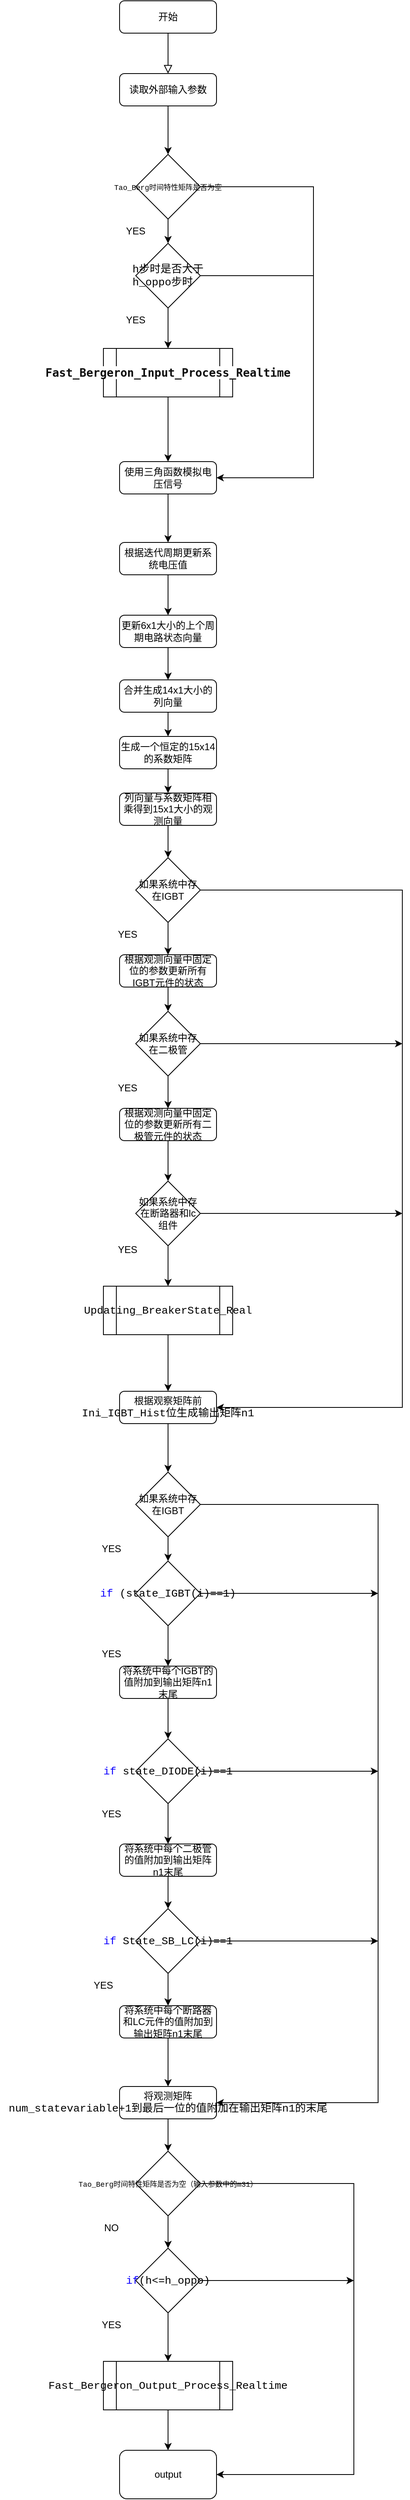 <mxfile version="24.2.0" type="github" pages="4">
  <diagram id="C5RBs43oDa-KdzZeNtuy" name="main">
    <mxGraphModel dx="1018" dy="604" grid="1" gridSize="10" guides="1" tooltips="1" connect="1" arrows="1" fold="1" page="1" pageScale="1" pageWidth="827" pageHeight="1169" math="0" shadow="0">
      <root>
        <mxCell id="WIyWlLk6GJQsqaUBKTNV-0" />
        <mxCell id="WIyWlLk6GJQsqaUBKTNV-1" parent="WIyWlLk6GJQsqaUBKTNV-0" />
        <mxCell id="WIyWlLk6GJQsqaUBKTNV-2" value="" style="rounded=0;html=1;jettySize=auto;orthogonalLoop=1;fontSize=11;endArrow=block;endFill=0;endSize=8;strokeWidth=1;shadow=0;labelBackgroundColor=none;edgeStyle=orthogonalEdgeStyle;" parent="WIyWlLk6GJQsqaUBKTNV-1" source="WIyWlLk6GJQsqaUBKTNV-3" edge="1">
          <mxGeometry relative="1" as="geometry">
            <mxPoint x="220" y="170" as="targetPoint" />
          </mxGeometry>
        </mxCell>
        <mxCell id="WIyWlLk6GJQsqaUBKTNV-3" value="开始" style="rounded=1;whiteSpace=wrap;html=1;fontSize=12;glass=0;strokeWidth=1;shadow=0;" parent="WIyWlLk6GJQsqaUBKTNV-1" vertex="1">
          <mxGeometry x="160" y="80" width="120" height="40" as="geometry" />
        </mxCell>
        <mxCell id="85Xl91vVYR1fmQ_364Ub-2" value="" style="edgeStyle=orthogonalEdgeStyle;rounded=0;orthogonalLoop=1;jettySize=auto;html=1;" edge="1" parent="WIyWlLk6GJQsqaUBKTNV-1" source="85Xl91vVYR1fmQ_364Ub-0">
          <mxGeometry relative="1" as="geometry">
            <mxPoint x="220" y="270" as="targetPoint" />
          </mxGeometry>
        </mxCell>
        <mxCell id="85Xl91vVYR1fmQ_364Ub-0" value="读取外部输入参数" style="rounded=1;whiteSpace=wrap;html=1;fontSize=12;glass=0;strokeWidth=1;shadow=0;" vertex="1" parent="WIyWlLk6GJQsqaUBKTNV-1">
          <mxGeometry x="160" y="170" width="120" height="40" as="geometry" />
        </mxCell>
        <mxCell id="85Xl91vVYR1fmQ_364Ub-5" value="" style="edgeStyle=orthogonalEdgeStyle;rounded=0;orthogonalLoop=1;jettySize=auto;html=1;" edge="1" parent="WIyWlLk6GJQsqaUBKTNV-1" source="85Xl91vVYR1fmQ_364Ub-3" target="85Xl91vVYR1fmQ_364Ub-4">
          <mxGeometry relative="1" as="geometry" />
        </mxCell>
        <mxCell id="xvL0hzQ_cJwweAqZdBin-2" style="edgeStyle=orthogonalEdgeStyle;rounded=0;orthogonalLoop=1;jettySize=auto;html=1;entryX=1;entryY=0.5;entryDx=0;entryDy=0;" edge="1" parent="WIyWlLk6GJQsqaUBKTNV-1" source="85Xl91vVYR1fmQ_364Ub-3" target="xvL0hzQ_cJwweAqZdBin-0">
          <mxGeometry relative="1" as="geometry">
            <Array as="points">
              <mxPoint x="400" y="310" />
              <mxPoint x="400" y="670" />
            </Array>
          </mxGeometry>
        </mxCell>
        <mxCell id="85Xl91vVYR1fmQ_364Ub-3" value="&lt;font style=&quot;font-size: 9px;&quot;&gt;&lt;span style=&quot;background-color: initial; white-space: pre; font-family: Menlo, Monaco, Consolas, &amp;quot;Courier New&amp;quot;, monospace; text-align: start;&quot;&gt;Tao_Berg时间特性矩阵是否为空&lt;/span&gt;&lt;/font&gt;" style="rhombus;whiteSpace=wrap;html=1;" vertex="1" parent="WIyWlLk6GJQsqaUBKTNV-1">
          <mxGeometry x="180" y="270" width="80" height="80" as="geometry" />
        </mxCell>
        <mxCell id="85Xl91vVYR1fmQ_364Ub-7" value="" style="edgeStyle=orthogonalEdgeStyle;rounded=0;orthogonalLoop=1;jettySize=auto;html=1;" edge="1" parent="WIyWlLk6GJQsqaUBKTNV-1" source="85Xl91vVYR1fmQ_364Ub-4" target="85Xl91vVYR1fmQ_364Ub-6">
          <mxGeometry relative="1" as="geometry" />
        </mxCell>
        <mxCell id="85Xl91vVYR1fmQ_364Ub-4" value="&lt;div style=&quot;padding: 30px; font-size: medium; text-align: start;&quot; class=&quot;rtcContent&quot;&gt;&lt;div style=&quot;font-size: 10pt; font-family: Menlo, Monaco, Consolas, &amp;quot;Courier New&amp;quot;, monospace;&quot; class=&quot;lineNode&quot;&gt;&lt;span style=&quot;white-space: pre;&quot;&gt;h步时是否大于&lt;/span&gt;&lt;span style=&quot;white-space: pre; font-size: 10pt; background-color: initial;&quot;&gt;h_oppo步时&lt;/span&gt;&lt;/div&gt;&lt;/div&gt;" style="rhombus;whiteSpace=wrap;html=1;" vertex="1" parent="WIyWlLk6GJQsqaUBKTNV-1">
          <mxGeometry x="180" y="380" width="80" height="80" as="geometry" />
        </mxCell>
        <mxCell id="xvL0hzQ_cJwweAqZdBin-1" value="" style="edgeStyle=orthogonalEdgeStyle;rounded=0;orthogonalLoop=1;jettySize=auto;html=1;" edge="1" parent="WIyWlLk6GJQsqaUBKTNV-1" source="85Xl91vVYR1fmQ_364Ub-6" target="xvL0hzQ_cJwweAqZdBin-0">
          <mxGeometry relative="1" as="geometry" />
        </mxCell>
        <mxCell id="85Xl91vVYR1fmQ_364Ub-6" value="&lt;span style=&quot;color: rgb(13, 13, 13); font-family: &amp;quot;Söhne Mono&amp;quot;, Monaco, &amp;quot;Andale Mono&amp;quot;, &amp;quot;Ubuntu Mono&amp;quot;, monospace; font-size: 14px; font-weight: 600; text-align: start; white-space-collapse: preserve; background-color: rgb(255, 255, 255);&quot;&gt;Fast_Bergeron_Input_Process_Realtime&lt;/span&gt;" style="shape=process;whiteSpace=wrap;html=1;backgroundOutline=1;" vertex="1" parent="WIyWlLk6GJQsqaUBKTNV-1">
          <mxGeometry x="140" y="510" width="160" height="60" as="geometry" />
        </mxCell>
        <mxCell id="xvL0hzQ_cJwweAqZdBin-9" value="" style="edgeStyle=orthogonalEdgeStyle;rounded=0;orthogonalLoop=1;jettySize=auto;html=1;" edge="1" parent="WIyWlLk6GJQsqaUBKTNV-1" source="xvL0hzQ_cJwweAqZdBin-0" target="xvL0hzQ_cJwweAqZdBin-8">
          <mxGeometry relative="1" as="geometry" />
        </mxCell>
        <mxCell id="xvL0hzQ_cJwweAqZdBin-0" value="使用三角函数模拟电压信号" style="rounded=1;whiteSpace=wrap;html=1;fontSize=12;glass=0;strokeWidth=1;shadow=0;" vertex="1" parent="WIyWlLk6GJQsqaUBKTNV-1">
          <mxGeometry x="160" y="650" width="120" height="40" as="geometry" />
        </mxCell>
        <mxCell id="xvL0hzQ_cJwweAqZdBin-3" value="YES" style="text;html=1;align=center;verticalAlign=middle;whiteSpace=wrap;rounded=0;" vertex="1" parent="WIyWlLk6GJQsqaUBKTNV-1">
          <mxGeometry x="150" y="350" width="60" height="30" as="geometry" />
        </mxCell>
        <mxCell id="xvL0hzQ_cJwweAqZdBin-4" value="YES" style="text;html=1;align=center;verticalAlign=middle;whiteSpace=wrap;rounded=0;" vertex="1" parent="WIyWlLk6GJQsqaUBKTNV-1">
          <mxGeometry x="150" y="460" width="60" height="30" as="geometry" />
        </mxCell>
        <mxCell id="xvL0hzQ_cJwweAqZdBin-6" value="" style="endArrow=none;html=1;rounded=0;exitX=1;exitY=0.5;exitDx=0;exitDy=0;" edge="1" parent="WIyWlLk6GJQsqaUBKTNV-1" source="85Xl91vVYR1fmQ_364Ub-4">
          <mxGeometry width="50" height="50" relative="1" as="geometry">
            <mxPoint x="440" y="500" as="sourcePoint" />
            <mxPoint x="400" y="420" as="targetPoint" />
          </mxGeometry>
        </mxCell>
        <mxCell id="xvL0hzQ_cJwweAqZdBin-11" value="" style="edgeStyle=orthogonalEdgeStyle;rounded=0;orthogonalLoop=1;jettySize=auto;html=1;" edge="1" parent="WIyWlLk6GJQsqaUBKTNV-1" source="xvL0hzQ_cJwweAqZdBin-8" target="xvL0hzQ_cJwweAqZdBin-10">
          <mxGeometry relative="1" as="geometry" />
        </mxCell>
        <mxCell id="xvL0hzQ_cJwweAqZdBin-8" value="根据迭代周期更新系统电压值" style="rounded=1;whiteSpace=wrap;html=1;fontSize=12;glass=0;strokeWidth=1;shadow=0;" vertex="1" parent="WIyWlLk6GJQsqaUBKTNV-1">
          <mxGeometry x="160" y="750" width="120" height="40" as="geometry" />
        </mxCell>
        <mxCell id="xvL0hzQ_cJwweAqZdBin-13" value="" style="edgeStyle=orthogonalEdgeStyle;rounded=0;orthogonalLoop=1;jettySize=auto;html=1;" edge="1" parent="WIyWlLk6GJQsqaUBKTNV-1" source="xvL0hzQ_cJwweAqZdBin-10" target="xvL0hzQ_cJwweAqZdBin-12">
          <mxGeometry relative="1" as="geometry" />
        </mxCell>
        <mxCell id="xvL0hzQ_cJwweAqZdBin-10" value="更新6x1大小的上个周期电路状态向量" style="rounded=1;whiteSpace=wrap;html=1;fontSize=12;glass=0;strokeWidth=1;shadow=0;" vertex="1" parent="WIyWlLk6GJQsqaUBKTNV-1">
          <mxGeometry x="160" y="840" width="120" height="40" as="geometry" />
        </mxCell>
        <mxCell id="xvL0hzQ_cJwweAqZdBin-15" value="" style="edgeStyle=orthogonalEdgeStyle;rounded=0;orthogonalLoop=1;jettySize=auto;html=1;" edge="1" parent="WIyWlLk6GJQsqaUBKTNV-1" source="xvL0hzQ_cJwweAqZdBin-12" target="xvL0hzQ_cJwweAqZdBin-14">
          <mxGeometry relative="1" as="geometry" />
        </mxCell>
        <mxCell id="xvL0hzQ_cJwweAqZdBin-12" value="合并生成14x1大小的列向量" style="rounded=1;whiteSpace=wrap;html=1;fontSize=12;glass=0;strokeWidth=1;shadow=0;" vertex="1" parent="WIyWlLk6GJQsqaUBKTNV-1">
          <mxGeometry x="160" y="920" width="120" height="40" as="geometry" />
        </mxCell>
        <mxCell id="xvL0hzQ_cJwweAqZdBin-17" value="" style="edgeStyle=orthogonalEdgeStyle;rounded=0;orthogonalLoop=1;jettySize=auto;html=1;" edge="1" parent="WIyWlLk6GJQsqaUBKTNV-1" source="xvL0hzQ_cJwweAqZdBin-14" target="xvL0hzQ_cJwweAqZdBin-16">
          <mxGeometry relative="1" as="geometry" />
        </mxCell>
        <mxCell id="xvL0hzQ_cJwweAqZdBin-14" value="生成一个恒定的15x14的系数矩阵" style="rounded=1;whiteSpace=wrap;html=1;fontSize=12;glass=0;strokeWidth=1;shadow=0;" vertex="1" parent="WIyWlLk6GJQsqaUBKTNV-1">
          <mxGeometry x="160" y="990" width="120" height="40" as="geometry" />
        </mxCell>
        <mxCell id="xvL0hzQ_cJwweAqZdBin-19" value="" style="edgeStyle=orthogonalEdgeStyle;rounded=0;orthogonalLoop=1;jettySize=auto;html=1;" edge="1" parent="WIyWlLk6GJQsqaUBKTNV-1" source="xvL0hzQ_cJwweAqZdBin-16" target="xvL0hzQ_cJwweAqZdBin-18">
          <mxGeometry relative="1" as="geometry" />
        </mxCell>
        <mxCell id="xvL0hzQ_cJwweAqZdBin-16" value="列向量与系数矩阵相乘得到15x1大小的观测向量" style="rounded=1;whiteSpace=wrap;html=1;fontSize=12;glass=0;strokeWidth=1;shadow=0;" vertex="1" parent="WIyWlLk6GJQsqaUBKTNV-1">
          <mxGeometry x="160" y="1060" width="120" height="40" as="geometry" />
        </mxCell>
        <mxCell id="xvL0hzQ_cJwweAqZdBin-21" value="" style="edgeStyle=orthogonalEdgeStyle;rounded=0;orthogonalLoop=1;jettySize=auto;html=1;" edge="1" parent="WIyWlLk6GJQsqaUBKTNV-1" source="xvL0hzQ_cJwweAqZdBin-18" target="xvL0hzQ_cJwweAqZdBin-20">
          <mxGeometry relative="1" as="geometry" />
        </mxCell>
        <mxCell id="zqTONxE-a-z4vRsS_rjZ-2" style="edgeStyle=orthogonalEdgeStyle;rounded=0;orthogonalLoop=1;jettySize=auto;html=1;" edge="1" parent="WIyWlLk6GJQsqaUBKTNV-1" source="xvL0hzQ_cJwweAqZdBin-18" target="zqTONxE-a-z4vRsS_rjZ-0">
          <mxGeometry relative="1" as="geometry">
            <Array as="points">
              <mxPoint x="510" y="1180" />
              <mxPoint x="510" y="1820" />
            </Array>
          </mxGeometry>
        </mxCell>
        <mxCell id="xvL0hzQ_cJwweAqZdBin-18" value="如果系统中存在IGBT" style="rhombus;whiteSpace=wrap;html=1;" vertex="1" parent="WIyWlLk6GJQsqaUBKTNV-1">
          <mxGeometry x="180" y="1140" width="80" height="80" as="geometry" />
        </mxCell>
        <mxCell id="xvL0hzQ_cJwweAqZdBin-23" value="" style="edgeStyle=orthogonalEdgeStyle;rounded=0;orthogonalLoop=1;jettySize=auto;html=1;" edge="1" parent="WIyWlLk6GJQsqaUBKTNV-1" source="xvL0hzQ_cJwweAqZdBin-20" target="xvL0hzQ_cJwweAqZdBin-22">
          <mxGeometry relative="1" as="geometry" />
        </mxCell>
        <mxCell id="xvL0hzQ_cJwweAqZdBin-20" value="根据观测向量中固定位的参数更新所有IGBT元件的状态" style="rounded=1;whiteSpace=wrap;html=1;fontSize=12;glass=0;strokeWidth=1;shadow=0;" vertex="1" parent="WIyWlLk6GJQsqaUBKTNV-1">
          <mxGeometry x="160" y="1260" width="120" height="40" as="geometry" />
        </mxCell>
        <mxCell id="xvL0hzQ_cJwweAqZdBin-25" value="" style="edgeStyle=orthogonalEdgeStyle;rounded=0;orthogonalLoop=1;jettySize=auto;html=1;" edge="1" parent="WIyWlLk6GJQsqaUBKTNV-1" source="xvL0hzQ_cJwweAqZdBin-22" target="xvL0hzQ_cJwweAqZdBin-24">
          <mxGeometry relative="1" as="geometry" />
        </mxCell>
        <mxCell id="zqTONxE-a-z4vRsS_rjZ-3" style="edgeStyle=orthogonalEdgeStyle;rounded=0;orthogonalLoop=1;jettySize=auto;html=1;" edge="1" parent="WIyWlLk6GJQsqaUBKTNV-1" source="xvL0hzQ_cJwweAqZdBin-22">
          <mxGeometry relative="1" as="geometry">
            <mxPoint x="510" y="1370" as="targetPoint" />
          </mxGeometry>
        </mxCell>
        <mxCell id="xvL0hzQ_cJwweAqZdBin-22" value="如果系统中存在二极管" style="rhombus;whiteSpace=wrap;html=1;" vertex="1" parent="WIyWlLk6GJQsqaUBKTNV-1">
          <mxGeometry x="180" y="1330" width="80" height="80" as="geometry" />
        </mxCell>
        <mxCell id="xvL0hzQ_cJwweAqZdBin-29" value="" style="edgeStyle=orthogonalEdgeStyle;rounded=0;orthogonalLoop=1;jettySize=auto;html=1;" edge="1" parent="WIyWlLk6GJQsqaUBKTNV-1" source="xvL0hzQ_cJwweAqZdBin-24" target="xvL0hzQ_cJwweAqZdBin-28">
          <mxGeometry relative="1" as="geometry" />
        </mxCell>
        <mxCell id="xvL0hzQ_cJwweAqZdBin-24" value="根据观测向量中固定位的参数更新所有二极管元件的状态" style="rounded=1;whiteSpace=wrap;html=1;fontSize=12;glass=0;strokeWidth=1;shadow=0;" vertex="1" parent="WIyWlLk6GJQsqaUBKTNV-1">
          <mxGeometry x="160" y="1450" width="120" height="40" as="geometry" />
        </mxCell>
        <mxCell id="xvL0hzQ_cJwweAqZdBin-26" value="YES" style="text;html=1;align=center;verticalAlign=middle;whiteSpace=wrap;rounded=0;" vertex="1" parent="WIyWlLk6GJQsqaUBKTNV-1">
          <mxGeometry x="140" y="1220" width="60" height="30" as="geometry" />
        </mxCell>
        <mxCell id="xvL0hzQ_cJwweAqZdBin-27" value="YES" style="text;html=1;align=center;verticalAlign=middle;whiteSpace=wrap;rounded=0;" vertex="1" parent="WIyWlLk6GJQsqaUBKTNV-1">
          <mxGeometry x="140" y="1410" width="60" height="30" as="geometry" />
        </mxCell>
        <mxCell id="xvL0hzQ_cJwweAqZdBin-31" value="" style="edgeStyle=orthogonalEdgeStyle;rounded=0;orthogonalLoop=1;jettySize=auto;html=1;" edge="1" parent="WIyWlLk6GJQsqaUBKTNV-1" source="xvL0hzQ_cJwweAqZdBin-28">
          <mxGeometry relative="1" as="geometry">
            <mxPoint x="220" y="1670" as="targetPoint" />
          </mxGeometry>
        </mxCell>
        <mxCell id="zqTONxE-a-z4vRsS_rjZ-4" style="edgeStyle=orthogonalEdgeStyle;rounded=0;orthogonalLoop=1;jettySize=auto;html=1;" edge="1" parent="WIyWlLk6GJQsqaUBKTNV-1" source="xvL0hzQ_cJwweAqZdBin-28">
          <mxGeometry relative="1" as="geometry">
            <mxPoint x="510" y="1580" as="targetPoint" />
          </mxGeometry>
        </mxCell>
        <mxCell id="xvL0hzQ_cJwweAqZdBin-28" value="如果系统中存在断路器和lc组件&lt;span style=&quot;color: rgba(0, 0, 0, 0); font-family: monospace; font-size: 0px; text-align: start; text-wrap: nowrap;&quot;&gt;%3CmxGraphModel%3E%3Croot%3E%3CmxCell%20id%3D%220%22%2F%3E%3CmxCell%20id%3D%221%22%20parent%3D%220%22%2F%3E%3CmxCell%20id%3D%222%22%20value%3D%22%E5%A6%82%E6%9E%9C%E7%B3%BB%E7%BB%9F%E4%B8%AD%E5%AD%98%E5%9C%A8%E4%BA%8C%E6%9E%81%E7%AE%A1%22%20style%3D%22rhombus%3BwhiteSpace%3Dwrap%3Bhtml%3D1%3B%22%20vertex%3D%221%22%20parent%3D%221%22%3E%3CmxGeometry%20x%3D%22180%22%20y%3D%221330%22%20width%3D%2280%22%20height%3D%2280%22%20as%3D%22geometry%22%2F%3E%3C%2FmxCell%3E%3C%2Froot%3E%3C%2FmxGraphModel%3E&lt;/span&gt;" style="rhombus;whiteSpace=wrap;html=1;" vertex="1" parent="WIyWlLk6GJQsqaUBKTNV-1">
          <mxGeometry x="180" y="1540" width="80" height="80" as="geometry" />
        </mxCell>
        <mxCell id="xvL0hzQ_cJwweAqZdBin-32" value="YES" style="text;html=1;align=center;verticalAlign=middle;whiteSpace=wrap;rounded=0;" vertex="1" parent="WIyWlLk6GJQsqaUBKTNV-1">
          <mxGeometry x="140" y="1610" width="60" height="30" as="geometry" />
        </mxCell>
        <mxCell id="zqTONxE-a-z4vRsS_rjZ-1" value="" style="edgeStyle=orthogonalEdgeStyle;rounded=0;orthogonalLoop=1;jettySize=auto;html=1;" edge="1" parent="WIyWlLk6GJQsqaUBKTNV-1" source="xvL0hzQ_cJwweAqZdBin-33" target="zqTONxE-a-z4vRsS_rjZ-0">
          <mxGeometry relative="1" as="geometry" />
        </mxCell>
        <mxCell id="xvL0hzQ_cJwweAqZdBin-33" value="&lt;div style=&quot;padding: 30px; font-size: medium; text-align: start;&quot; class=&quot;rtcContent&quot;&gt;&lt;div style=&quot;font-size: 10pt; font-family: Menlo, Monaco, Consolas, &amp;quot;Courier New&amp;quot;, monospace;&quot; class=&quot;lineNode&quot;&gt;&lt;span style=&quot;white-space: pre;&quot;&gt;Updating_BreakerState_Real&lt;/span&gt;&lt;/div&gt;&lt;/div&gt;" style="shape=process;whiteSpace=wrap;html=1;backgroundOutline=1;" vertex="1" parent="WIyWlLk6GJQsqaUBKTNV-1">
          <mxGeometry x="140" y="1670" width="160" height="60" as="geometry" />
        </mxCell>
        <mxCell id="zqTONxE-a-z4vRsS_rjZ-6" value="" style="edgeStyle=orthogonalEdgeStyle;rounded=0;orthogonalLoop=1;jettySize=auto;html=1;" edge="1" parent="WIyWlLk6GJQsqaUBKTNV-1" source="zqTONxE-a-z4vRsS_rjZ-0" target="zqTONxE-a-z4vRsS_rjZ-5">
          <mxGeometry relative="1" as="geometry" />
        </mxCell>
        <mxCell id="zqTONxE-a-z4vRsS_rjZ-0" value="根据观察矩阵前&lt;span style=&quot;white-space: pre; font-family: Menlo, Monaco, Consolas, &amp;quot;Courier New&amp;quot;, monospace; font-size: 10pt; text-align: start; background-color: initial;&quot;&gt;Ini_IGBT_Hist位生成输出矩阵n1&lt;/span&gt;" style="rounded=1;whiteSpace=wrap;html=1;fontSize=12;glass=0;strokeWidth=1;shadow=0;" vertex="1" parent="WIyWlLk6GJQsqaUBKTNV-1">
          <mxGeometry x="160" y="1800" width="120" height="40" as="geometry" />
        </mxCell>
        <mxCell id="zqTONxE-a-z4vRsS_rjZ-8" value="" style="edgeStyle=orthogonalEdgeStyle;rounded=0;orthogonalLoop=1;jettySize=auto;html=1;" edge="1" parent="WIyWlLk6GJQsqaUBKTNV-1" source="zqTONxE-a-z4vRsS_rjZ-5" target="zqTONxE-a-z4vRsS_rjZ-7">
          <mxGeometry relative="1" as="geometry" />
        </mxCell>
        <mxCell id="zqTONxE-a-z4vRsS_rjZ-21" style="edgeStyle=orthogonalEdgeStyle;rounded=0;orthogonalLoop=1;jettySize=auto;html=1;entryX=1;entryY=0.5;entryDx=0;entryDy=0;" edge="1" parent="WIyWlLk6GJQsqaUBKTNV-1" source="zqTONxE-a-z4vRsS_rjZ-5" target="zqTONxE-a-z4vRsS_rjZ-19">
          <mxGeometry relative="1" as="geometry">
            <Array as="points">
              <mxPoint x="480" y="1940" />
              <mxPoint x="480" y="2680" />
            </Array>
          </mxGeometry>
        </mxCell>
        <mxCell id="zqTONxE-a-z4vRsS_rjZ-5" value="如果系统中存在IGBT" style="rhombus;whiteSpace=wrap;html=1;" vertex="1" parent="WIyWlLk6GJQsqaUBKTNV-1">
          <mxGeometry x="180" y="1900" width="80" height="80" as="geometry" />
        </mxCell>
        <mxCell id="zqTONxE-a-z4vRsS_rjZ-10" value="" style="edgeStyle=orthogonalEdgeStyle;rounded=0;orthogonalLoop=1;jettySize=auto;html=1;" edge="1" parent="WIyWlLk6GJQsqaUBKTNV-1" source="zqTONxE-a-z4vRsS_rjZ-7" target="zqTONxE-a-z4vRsS_rjZ-9">
          <mxGeometry relative="1" as="geometry" />
        </mxCell>
        <mxCell id="zqTONxE-a-z4vRsS_rjZ-26" style="edgeStyle=orthogonalEdgeStyle;rounded=0;orthogonalLoop=1;jettySize=auto;html=1;" edge="1" parent="WIyWlLk6GJQsqaUBKTNV-1" source="zqTONxE-a-z4vRsS_rjZ-7">
          <mxGeometry relative="1" as="geometry">
            <mxPoint x="480" y="2050" as="targetPoint" />
          </mxGeometry>
        </mxCell>
        <mxCell id="zqTONxE-a-z4vRsS_rjZ-7" value="&lt;div style=&quot;padding: 30px; font-size: medium; text-align: start;&quot; class=&quot;rtcContent&quot;&gt;&lt;div style=&quot;font-size: 10pt; font-family: Menlo, Monaco, Consolas, &amp;quot;Courier New&amp;quot;, monospace;&quot; class=&quot;lineNode&quot;&gt;&lt;span style=&quot;white-space: pre;&quot;&gt;&lt;span style=&quot;color: rgb(14, 0, 255);&quot;&gt;if &lt;/span&gt;(state_IGBT(i)==1)&lt;/span&gt;&lt;/div&gt;&lt;/div&gt;" style="rhombus;whiteSpace=wrap;html=1;" vertex="1" parent="WIyWlLk6GJQsqaUBKTNV-1">
          <mxGeometry x="180" y="2010" width="80" height="80" as="geometry" />
        </mxCell>
        <mxCell id="zqTONxE-a-z4vRsS_rjZ-12" value="" style="edgeStyle=orthogonalEdgeStyle;rounded=0;orthogonalLoop=1;jettySize=auto;html=1;" edge="1" parent="WIyWlLk6GJQsqaUBKTNV-1" source="zqTONxE-a-z4vRsS_rjZ-9" target="zqTONxE-a-z4vRsS_rjZ-11">
          <mxGeometry relative="1" as="geometry" />
        </mxCell>
        <mxCell id="zqTONxE-a-z4vRsS_rjZ-9" value="将系统中每个IGBT的值附加到输出矩阵n1末尾" style="rounded=1;whiteSpace=wrap;html=1;fontSize=12;glass=0;strokeWidth=1;shadow=0;" vertex="1" parent="WIyWlLk6GJQsqaUBKTNV-1">
          <mxGeometry x="160" y="2140" width="120" height="40" as="geometry" />
        </mxCell>
        <mxCell id="zqTONxE-a-z4vRsS_rjZ-14" value="" style="edgeStyle=orthogonalEdgeStyle;rounded=0;orthogonalLoop=1;jettySize=auto;html=1;" edge="1" parent="WIyWlLk6GJQsqaUBKTNV-1" source="zqTONxE-a-z4vRsS_rjZ-11" target="zqTONxE-a-z4vRsS_rjZ-13">
          <mxGeometry relative="1" as="geometry" />
        </mxCell>
        <mxCell id="zqTONxE-a-z4vRsS_rjZ-27" style="edgeStyle=orthogonalEdgeStyle;rounded=0;orthogonalLoop=1;jettySize=auto;html=1;" edge="1" parent="WIyWlLk6GJQsqaUBKTNV-1" source="zqTONxE-a-z4vRsS_rjZ-11">
          <mxGeometry relative="1" as="geometry">
            <mxPoint x="480" y="2270" as="targetPoint" />
          </mxGeometry>
        </mxCell>
        <mxCell id="zqTONxE-a-z4vRsS_rjZ-11" value="&lt;div style=&quot;padding: 30px; font-size: medium; text-align: start;&quot; class=&quot;rtcContent&quot;&gt;&lt;div style=&quot;font-size: 10pt; font-family: Menlo, Monaco, Consolas, &amp;quot;Courier New&amp;quot;, monospace;&quot; class=&quot;lineNode&quot;&gt;&lt;div style=&quot;padding: 30px; font-size: medium;&quot; class=&quot;rtcContent&quot;&gt;&lt;div style=&quot;font-size: 10pt;&quot; class=&quot;lineNode&quot;&gt;&lt;span style=&quot;white-space: pre;&quot;&gt;&lt;span style=&quot;color: rgb(14, 0, 255);&quot;&gt;if &lt;/span&gt;state_DIODE(i)==1&lt;/span&gt;&lt;/div&gt;&lt;/div&gt;&lt;/div&gt;&lt;/div&gt;" style="rhombus;whiteSpace=wrap;html=1;" vertex="1" parent="WIyWlLk6GJQsqaUBKTNV-1">
          <mxGeometry x="180" y="2230" width="80" height="80" as="geometry" />
        </mxCell>
        <mxCell id="zqTONxE-a-z4vRsS_rjZ-16" value="" style="edgeStyle=orthogonalEdgeStyle;rounded=0;orthogonalLoop=1;jettySize=auto;html=1;" edge="1" parent="WIyWlLk6GJQsqaUBKTNV-1" source="zqTONxE-a-z4vRsS_rjZ-13" target="zqTONxE-a-z4vRsS_rjZ-15">
          <mxGeometry relative="1" as="geometry" />
        </mxCell>
        <mxCell id="zqTONxE-a-z4vRsS_rjZ-13" value="将系统中每个二极管的值附加到输出矩阵n1末尾" style="rounded=1;whiteSpace=wrap;html=1;fontSize=12;glass=0;strokeWidth=1;shadow=0;" vertex="1" parent="WIyWlLk6GJQsqaUBKTNV-1">
          <mxGeometry x="160" y="2360" width="120" height="40" as="geometry" />
        </mxCell>
        <mxCell id="zqTONxE-a-z4vRsS_rjZ-18" value="" style="edgeStyle=orthogonalEdgeStyle;rounded=0;orthogonalLoop=1;jettySize=auto;html=1;" edge="1" parent="WIyWlLk6GJQsqaUBKTNV-1" source="zqTONxE-a-z4vRsS_rjZ-15" target="zqTONxE-a-z4vRsS_rjZ-17">
          <mxGeometry relative="1" as="geometry" />
        </mxCell>
        <mxCell id="zqTONxE-a-z4vRsS_rjZ-30" style="edgeStyle=orthogonalEdgeStyle;rounded=0;orthogonalLoop=1;jettySize=auto;html=1;" edge="1" parent="WIyWlLk6GJQsqaUBKTNV-1" source="zqTONxE-a-z4vRsS_rjZ-15">
          <mxGeometry relative="1" as="geometry">
            <mxPoint x="480" y="2480" as="targetPoint" />
          </mxGeometry>
        </mxCell>
        <mxCell id="zqTONxE-a-z4vRsS_rjZ-15" value="&lt;div style=&quot;padding: 30px; font-size: medium; text-align: start;&quot; class=&quot;rtcContent&quot;&gt;&lt;div style=&quot;font-size: 10pt; font-family: Menlo, Monaco, Consolas, &amp;quot;Courier New&amp;quot;, monospace;&quot; class=&quot;lineNode&quot;&gt;&lt;div style=&quot;padding: 30px; font-size: medium;&quot; class=&quot;rtcContent&quot;&gt;&lt;div style=&quot;font-size: 10pt;&quot; class=&quot;lineNode&quot;&gt;&lt;div style=&quot;padding: 30px; font-size: medium;&quot; class=&quot;rtcContent&quot;&gt;&lt;div style=&quot;font-size: 10pt;&quot; class=&quot;lineNode&quot;&gt;&lt;span style=&quot;white-space: pre;&quot;&gt;&lt;span style=&quot;color: rgb(14, 0, 255);&quot;&gt;if &lt;/span&gt;State_SB_LC(i)==1&lt;/span&gt;&lt;/div&gt;&lt;/div&gt;&lt;/div&gt;&lt;/div&gt;&lt;/div&gt;&lt;/div&gt;" style="rhombus;whiteSpace=wrap;html=1;" vertex="1" parent="WIyWlLk6GJQsqaUBKTNV-1">
          <mxGeometry x="180" y="2440" width="80" height="80" as="geometry" />
        </mxCell>
        <mxCell id="zqTONxE-a-z4vRsS_rjZ-20" value="" style="edgeStyle=orthogonalEdgeStyle;rounded=0;orthogonalLoop=1;jettySize=auto;html=1;" edge="1" parent="WIyWlLk6GJQsqaUBKTNV-1" source="zqTONxE-a-z4vRsS_rjZ-17" target="zqTONxE-a-z4vRsS_rjZ-19">
          <mxGeometry relative="1" as="geometry" />
        </mxCell>
        <mxCell id="zqTONxE-a-z4vRsS_rjZ-17" value="将系统中每个断路器和LC元件的值附加到输出矩阵n1末尾" style="rounded=1;whiteSpace=wrap;html=1;fontSize=12;glass=0;strokeWidth=1;shadow=0;" vertex="1" parent="WIyWlLk6GJQsqaUBKTNV-1">
          <mxGeometry x="160" y="2560" width="120" height="40" as="geometry" />
        </mxCell>
        <mxCell id="zqTONxE-a-z4vRsS_rjZ-33" value="" style="edgeStyle=orthogonalEdgeStyle;rounded=0;orthogonalLoop=1;jettySize=auto;html=1;" edge="1" parent="WIyWlLk6GJQsqaUBKTNV-1" source="zqTONxE-a-z4vRsS_rjZ-19" target="zqTONxE-a-z4vRsS_rjZ-32">
          <mxGeometry relative="1" as="geometry" />
        </mxCell>
        <mxCell id="zqTONxE-a-z4vRsS_rjZ-19" value="将观测矩阵&lt;span style=&quot;white-space: pre; font-family: Menlo, Monaco, Consolas, &amp;quot;Courier New&amp;quot;, monospace; font-size: 10pt; text-align: start; background-color: initial;&quot;&gt;num_statevariable+1到最后一位的值附加在输出矩阵n1的末尾&lt;/span&gt;" style="rounded=1;whiteSpace=wrap;html=1;fontSize=12;glass=0;strokeWidth=1;shadow=0;" vertex="1" parent="WIyWlLk6GJQsqaUBKTNV-1">
          <mxGeometry x="160" y="2660" width="120" height="40" as="geometry" />
        </mxCell>
        <mxCell id="zqTONxE-a-z4vRsS_rjZ-22" value="YES" style="text;html=1;align=center;verticalAlign=middle;whiteSpace=wrap;rounded=0;" vertex="1" parent="WIyWlLk6GJQsqaUBKTNV-1">
          <mxGeometry x="120" y="1980" width="60" height="30" as="geometry" />
        </mxCell>
        <mxCell id="zqTONxE-a-z4vRsS_rjZ-23" value="YES" style="text;html=1;align=center;verticalAlign=middle;whiteSpace=wrap;rounded=0;" vertex="1" parent="WIyWlLk6GJQsqaUBKTNV-1">
          <mxGeometry x="120" y="2110" width="60" height="30" as="geometry" />
        </mxCell>
        <mxCell id="zqTONxE-a-z4vRsS_rjZ-24" value="YES" style="text;html=1;align=center;verticalAlign=middle;whiteSpace=wrap;rounded=0;" vertex="1" parent="WIyWlLk6GJQsqaUBKTNV-1">
          <mxGeometry x="120" y="2308" width="60" height="30" as="geometry" />
        </mxCell>
        <mxCell id="zqTONxE-a-z4vRsS_rjZ-25" value="YES" style="text;html=1;align=center;verticalAlign=middle;whiteSpace=wrap;rounded=0;" vertex="1" parent="WIyWlLk6GJQsqaUBKTNV-1">
          <mxGeometry x="110" y="2520" width="60" height="30" as="geometry" />
        </mxCell>
        <mxCell id="zqTONxE-a-z4vRsS_rjZ-35" value="" style="edgeStyle=orthogonalEdgeStyle;rounded=0;orthogonalLoop=1;jettySize=auto;html=1;" edge="1" parent="WIyWlLk6GJQsqaUBKTNV-1" source="zqTONxE-a-z4vRsS_rjZ-32" target="zqTONxE-a-z4vRsS_rjZ-34">
          <mxGeometry relative="1" as="geometry" />
        </mxCell>
        <mxCell id="MFd8Hnbp5Jq8CXv30W9B-0" style="edgeStyle=orthogonalEdgeStyle;rounded=0;orthogonalLoop=1;jettySize=auto;html=1;entryX=1;entryY=0.5;entryDx=0;entryDy=0;" edge="1" parent="WIyWlLk6GJQsqaUBKTNV-1" source="zqTONxE-a-z4vRsS_rjZ-32" target="zqTONxE-a-z4vRsS_rjZ-38">
          <mxGeometry relative="1" as="geometry">
            <Array as="points">
              <mxPoint x="450" y="2780" />
              <mxPoint x="450" y="3140" />
            </Array>
          </mxGeometry>
        </mxCell>
        <mxCell id="zqTONxE-a-z4vRsS_rjZ-32" value="&lt;font style=&quot;font-size: 9px;&quot;&gt;&lt;span style=&quot;background-color: initial; white-space: pre; font-family: Menlo, Monaco, Consolas, &amp;quot;Courier New&amp;quot;, monospace; text-align: start;&quot;&gt;Tao_Berg时间特性矩阵是否为空（输入参数中的m31）&lt;/span&gt;&lt;/font&gt;" style="rhombus;whiteSpace=wrap;html=1;" vertex="1" parent="WIyWlLk6GJQsqaUBKTNV-1">
          <mxGeometry x="180" y="2740" width="80" height="80" as="geometry" />
        </mxCell>
        <mxCell id="zqTONxE-a-z4vRsS_rjZ-37" value="" style="edgeStyle=orthogonalEdgeStyle;rounded=0;orthogonalLoop=1;jettySize=auto;html=1;" edge="1" parent="WIyWlLk6GJQsqaUBKTNV-1" source="zqTONxE-a-z4vRsS_rjZ-34" target="zqTONxE-a-z4vRsS_rjZ-36">
          <mxGeometry relative="1" as="geometry" />
        </mxCell>
        <mxCell id="MFd8Hnbp5Jq8CXv30W9B-1" style="edgeStyle=orthogonalEdgeStyle;rounded=0;orthogonalLoop=1;jettySize=auto;html=1;" edge="1" parent="WIyWlLk6GJQsqaUBKTNV-1" source="zqTONxE-a-z4vRsS_rjZ-34">
          <mxGeometry relative="1" as="geometry">
            <mxPoint x="450" y="2900.0" as="targetPoint" />
          </mxGeometry>
        </mxCell>
        <mxCell id="zqTONxE-a-z4vRsS_rjZ-34" value="&lt;div style=&quot;padding: 30px; font-size: medium; text-align: start;&quot; class=&quot;rtcContent&quot;&gt;&lt;div style=&quot;font-size: 10pt; font-family: Menlo, Monaco, Consolas, &amp;quot;Courier New&amp;quot;, monospace;&quot; class=&quot;lineNode&quot;&gt;&lt;div style=&quot;padding: 30px; font-size: medium;&quot; class=&quot;rtcContent&quot;&gt;&lt;div style=&quot;font-size: 10pt;&quot; class=&quot;lineNode&quot;&gt;&lt;span style=&quot;white-space: pre;&quot;&gt;&lt;span style=&quot;color: rgb(14, 0, 255);&quot;&gt;if&lt;/span&gt;(h&amp;lt;=h_oppo)&lt;/span&gt;&lt;/div&gt;&lt;/div&gt;&lt;/div&gt;&lt;/div&gt;" style="rhombus;whiteSpace=wrap;html=1;" vertex="1" parent="WIyWlLk6GJQsqaUBKTNV-1">
          <mxGeometry x="180" y="2860" width="80" height="80" as="geometry" />
        </mxCell>
        <mxCell id="zqTONxE-a-z4vRsS_rjZ-39" value="" style="edgeStyle=orthogonalEdgeStyle;rounded=0;orthogonalLoop=1;jettySize=auto;html=1;" edge="1" parent="WIyWlLk6GJQsqaUBKTNV-1" source="zqTONxE-a-z4vRsS_rjZ-36" target="zqTONxE-a-z4vRsS_rjZ-38">
          <mxGeometry relative="1" as="geometry" />
        </mxCell>
        <mxCell id="zqTONxE-a-z4vRsS_rjZ-36" value="&lt;div style=&quot;padding: 30px; font-size: medium; text-align: start;&quot; class=&quot;rtcContent&quot;&gt;&lt;div style=&quot;font-size: 10pt; font-family: Menlo, Monaco, Consolas, &amp;quot;Courier New&amp;quot;, monospace;&quot; class=&quot;lineNode&quot;&gt;&lt;div style=&quot;padding: 30px; font-size: medium;&quot; class=&quot;rtcContent&quot;&gt;&lt;div style=&quot;font-size: 10pt;&quot; class=&quot;lineNode&quot;&gt;&lt;span style=&quot;white-space: pre;&quot;&gt;Fast_Bergeron_Output_Process_Realtime&lt;/span&gt;&lt;/div&gt;&lt;/div&gt;&lt;/div&gt;&lt;/div&gt;" style="shape=process;whiteSpace=wrap;html=1;backgroundOutline=1;" vertex="1" parent="WIyWlLk6GJQsqaUBKTNV-1">
          <mxGeometry x="140" y="3000" width="160" height="60" as="geometry" />
        </mxCell>
        <mxCell id="zqTONxE-a-z4vRsS_rjZ-38" value="output" style="rounded=1;whiteSpace=wrap;html=1;" vertex="1" parent="WIyWlLk6GJQsqaUBKTNV-1">
          <mxGeometry x="160" y="3110" width="120" height="60" as="geometry" />
        </mxCell>
        <mxCell id="MFd8Hnbp5Jq8CXv30W9B-2" value="NO" style="text;html=1;align=center;verticalAlign=middle;whiteSpace=wrap;rounded=0;" vertex="1" parent="WIyWlLk6GJQsqaUBKTNV-1">
          <mxGeometry x="120" y="2820" width="60" height="30" as="geometry" />
        </mxCell>
        <mxCell id="MFd8Hnbp5Jq8CXv30W9B-3" value="YES" style="text;html=1;align=center;verticalAlign=middle;whiteSpace=wrap;rounded=0;" vertex="1" parent="WIyWlLk6GJQsqaUBKTNV-1">
          <mxGeometry x="120" y="2940" width="60" height="30" as="geometry" />
        </mxCell>
      </root>
    </mxGraphModel>
  </diagram>
  <diagram id="oub00OpcP_BKgLCH8Bu-" name="Fast_Bergeron_Input_Process_Realtime">
    <mxGraphModel dx="1221" dy="3063" grid="1" gridSize="10" guides="1" tooltips="1" connect="1" arrows="1" fold="1" page="1" pageScale="1" pageWidth="827" pageHeight="1169" math="0" shadow="0">
      <root>
        <mxCell id="0" />
        <mxCell id="1" parent="0" />
        <mxCell id="pS95imV-1syCI14DZ03--1" value="开始" style="rounded=1;whiteSpace=wrap;html=1;" vertex="1" parent="1">
          <mxGeometry x="120" y="-2290" width="120" height="60" as="geometry" />
        </mxCell>
      </root>
    </mxGraphModel>
  </diagram>
  <diagram id="eFgqomYFqpyiwj27mTBM" name="Updating_BreakerState_Real">
    <mxGraphModel dx="1221" dy="725" grid="1" gridSize="10" guides="1" tooltips="1" connect="1" arrows="1" fold="1" page="1" pageScale="1" pageWidth="827" pageHeight="1169" math="0" shadow="0">
      <root>
        <mxCell id="0" />
        <mxCell id="1" parent="0" />
      </root>
    </mxGraphModel>
  </diagram>
  <diagram id="TGvuMEuwFaWapjQJox0E" name="Fast_Bergeron_Output_Process_Realtime">
    <mxGraphModel dx="1221" dy="725" grid="1" gridSize="10" guides="1" tooltips="1" connect="1" arrows="1" fold="1" page="1" pageScale="1" pageWidth="827" pageHeight="1169" math="0" shadow="0">
      <root>
        <mxCell id="0" />
        <mxCell id="1" parent="0" />
      </root>
    </mxGraphModel>
  </diagram>
</mxfile>
